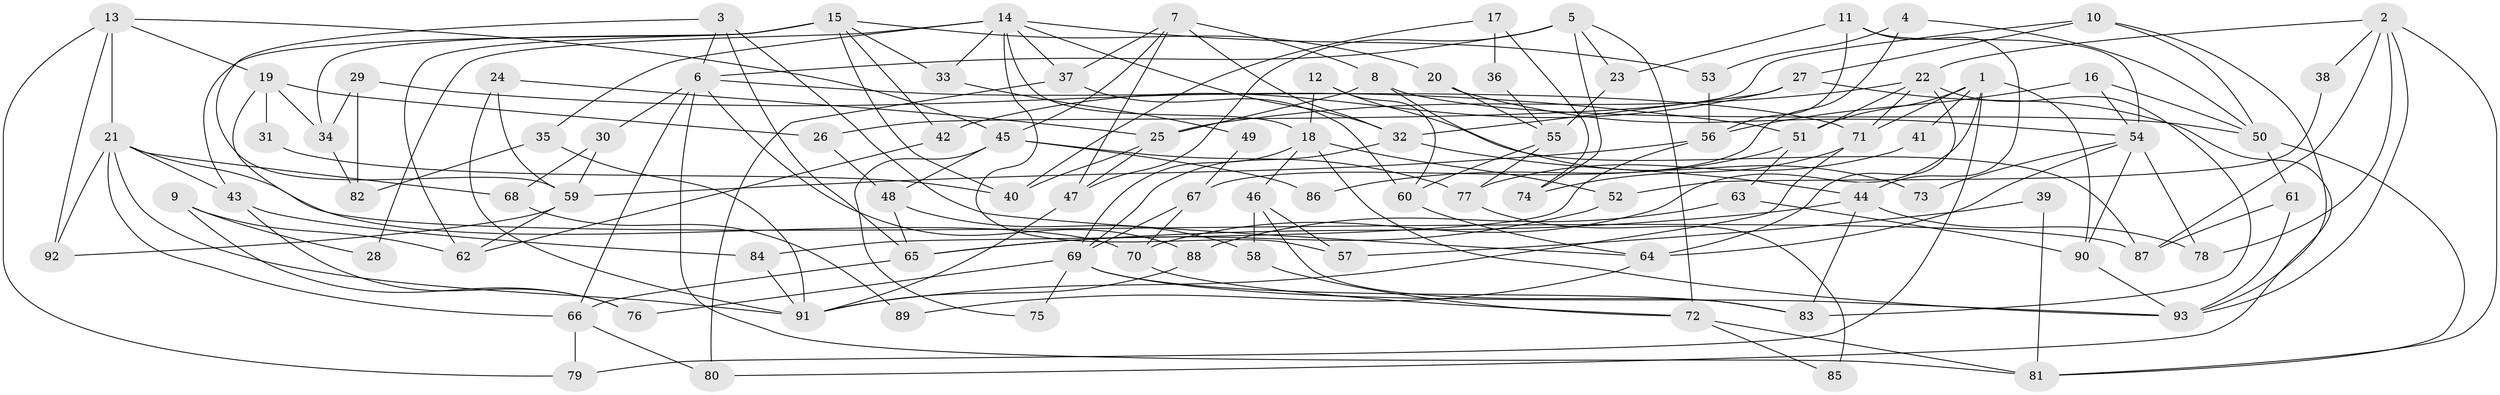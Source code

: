 // Generated by graph-tools (version 1.1) at 2025/02/03/09/25 03:02:13]
// undirected, 93 vertices, 186 edges
graph export_dot {
graph [start="1"]
  node [color=gray90,style=filled];
  1;
  2;
  3;
  4;
  5;
  6;
  7;
  8;
  9;
  10;
  11;
  12;
  13;
  14;
  15;
  16;
  17;
  18;
  19;
  20;
  21;
  22;
  23;
  24;
  25;
  26;
  27;
  28;
  29;
  30;
  31;
  32;
  33;
  34;
  35;
  36;
  37;
  38;
  39;
  40;
  41;
  42;
  43;
  44;
  45;
  46;
  47;
  48;
  49;
  50;
  51;
  52;
  53;
  54;
  55;
  56;
  57;
  58;
  59;
  60;
  61;
  62;
  63;
  64;
  65;
  66;
  67;
  68;
  69;
  70;
  71;
  72;
  73;
  74;
  75;
  76;
  77;
  78;
  79;
  80;
  81;
  82;
  83;
  84;
  85;
  86;
  87;
  88;
  89;
  90;
  91;
  92;
  93;
  1 -- 71;
  1 -- 90;
  1 -- 41;
  1 -- 51;
  1 -- 70;
  1 -- 79;
  2 -- 22;
  2 -- 87;
  2 -- 38;
  2 -- 78;
  2 -- 81;
  2 -- 93;
  3 -- 64;
  3 -- 6;
  3 -- 59;
  3 -- 65;
  4 -- 67;
  4 -- 50;
  4 -- 53;
  5 -- 47;
  5 -- 6;
  5 -- 23;
  5 -- 72;
  5 -- 74;
  6 -- 81;
  6 -- 66;
  6 -- 30;
  6 -- 71;
  6 -- 88;
  7 -- 47;
  7 -- 45;
  7 -- 8;
  7 -- 32;
  7 -- 37;
  8 -- 25;
  8 -- 50;
  8 -- 73;
  9 -- 62;
  9 -- 76;
  9 -- 28;
  10 -- 26;
  10 -- 50;
  10 -- 27;
  10 -- 93;
  11 -- 56;
  11 -- 54;
  11 -- 23;
  11 -- 44;
  12 -- 60;
  12 -- 18;
  12 -- 87;
  13 -- 92;
  13 -- 79;
  13 -- 19;
  13 -- 21;
  13 -- 45;
  14 -- 32;
  14 -- 18;
  14 -- 28;
  14 -- 33;
  14 -- 35;
  14 -- 37;
  14 -- 53;
  14 -- 57;
  15 -- 42;
  15 -- 34;
  15 -- 20;
  15 -- 33;
  15 -- 40;
  15 -- 43;
  15 -- 62;
  16 -- 54;
  16 -- 50;
  16 -- 56;
  17 -- 40;
  17 -- 74;
  17 -- 36;
  18 -- 69;
  18 -- 93;
  18 -- 46;
  18 -- 52;
  19 -- 70;
  19 -- 26;
  19 -- 31;
  19 -- 34;
  20 -- 55;
  20 -- 54;
  21 -- 43;
  21 -- 66;
  21 -- 68;
  21 -- 87;
  21 -- 91;
  21 -- 92;
  22 -- 51;
  22 -- 83;
  22 -- 25;
  22 -- 64;
  22 -- 71;
  23 -- 55;
  24 -- 91;
  24 -- 59;
  24 -- 25;
  25 -- 40;
  25 -- 47;
  26 -- 48;
  27 -- 32;
  27 -- 42;
  27 -- 80;
  29 -- 34;
  29 -- 51;
  29 -- 82;
  30 -- 59;
  30 -- 68;
  31 -- 40;
  32 -- 44;
  32 -- 69;
  33 -- 49;
  34 -- 82;
  35 -- 91;
  35 -- 82;
  36 -- 55;
  37 -- 60;
  37 -- 80;
  38 -- 52;
  39 -- 57;
  39 -- 81;
  41 -- 77;
  42 -- 62;
  43 -- 84;
  43 -- 76;
  44 -- 65;
  44 -- 78;
  44 -- 83;
  45 -- 48;
  45 -- 75;
  45 -- 77;
  45 -- 86;
  46 -- 83;
  46 -- 57;
  46 -- 58;
  47 -- 91;
  48 -- 58;
  48 -- 65;
  49 -- 67;
  50 -- 61;
  50 -- 81;
  51 -- 63;
  51 -- 86;
  52 -- 65;
  53 -- 56;
  54 -- 78;
  54 -- 64;
  54 -- 73;
  54 -- 90;
  55 -- 60;
  55 -- 77;
  56 -- 59;
  56 -- 84;
  58 -- 72;
  59 -- 62;
  59 -- 92;
  60 -- 64;
  61 -- 87;
  61 -- 93;
  63 -- 90;
  63 -- 88;
  64 -- 89;
  65 -- 66;
  66 -- 80;
  66 -- 79;
  67 -- 70;
  67 -- 69;
  68 -- 89;
  69 -- 93;
  69 -- 75;
  69 -- 76;
  69 -- 83;
  70 -- 72;
  71 -- 74;
  71 -- 91;
  72 -- 81;
  72 -- 85;
  77 -- 85;
  84 -- 91;
  88 -- 91;
  90 -- 93;
}
